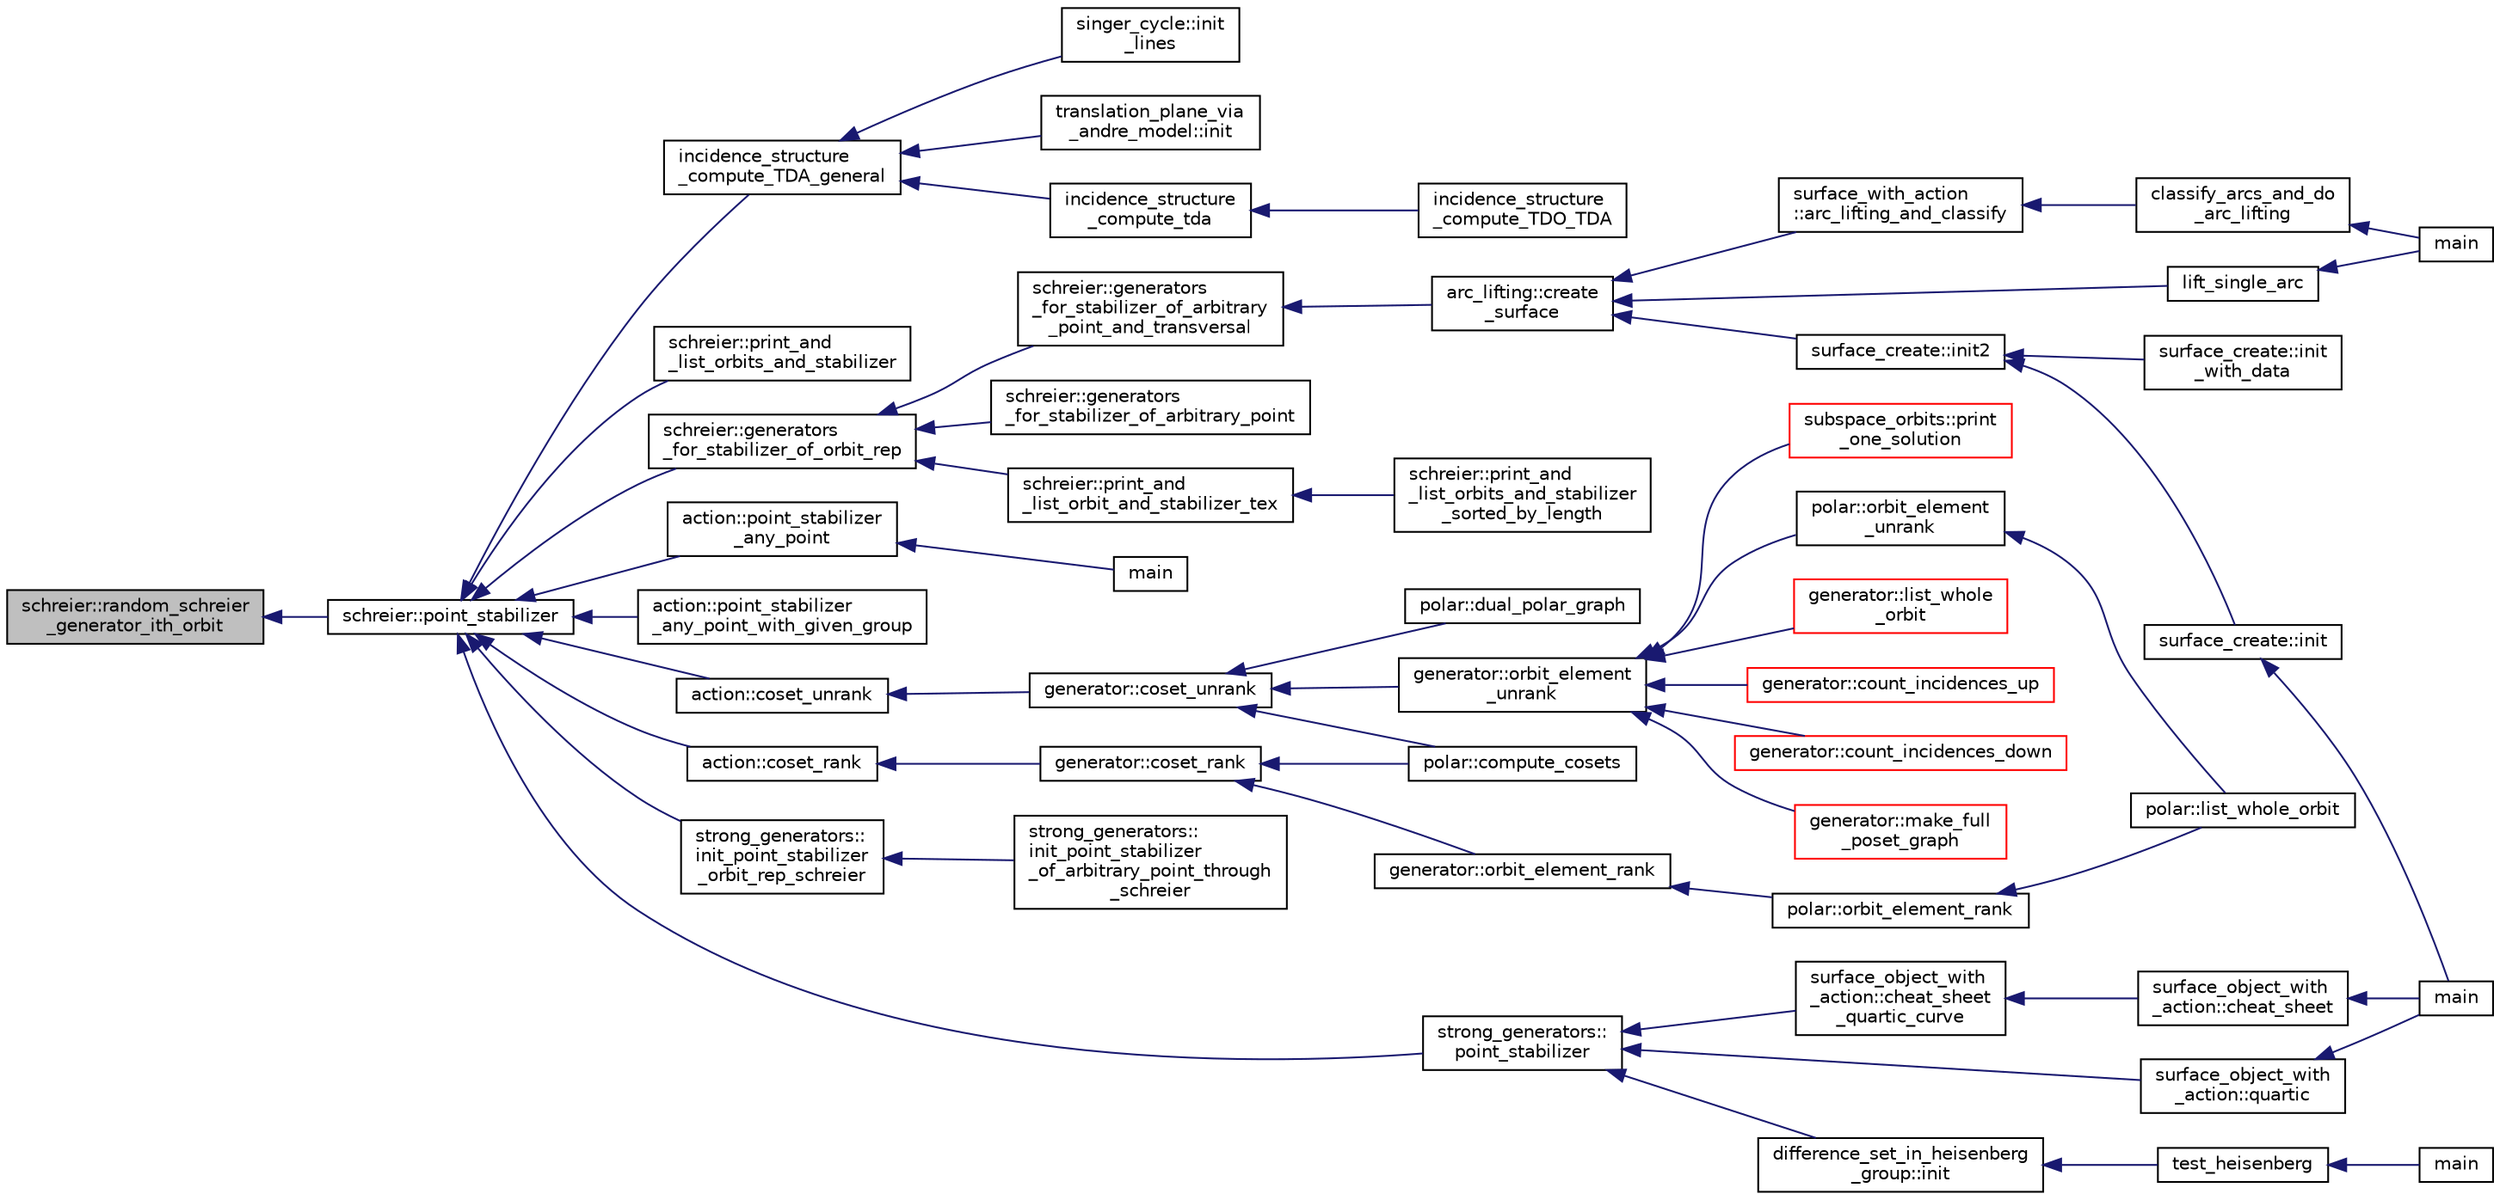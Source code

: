 digraph "schreier::random_schreier_generator_ith_orbit"
{
  edge [fontname="Helvetica",fontsize="10",labelfontname="Helvetica",labelfontsize="10"];
  node [fontname="Helvetica",fontsize="10",shape=record];
  rankdir="LR";
  Node5076 [label="schreier::random_schreier\l_generator_ith_orbit",height=0.2,width=0.4,color="black", fillcolor="grey75", style="filled", fontcolor="black"];
  Node5076 -> Node5077 [dir="back",color="midnightblue",fontsize="10",style="solid",fontname="Helvetica"];
  Node5077 [label="schreier::point_stabilizer",height=0.2,width=0.4,color="black", fillcolor="white", style="filled",URL="$d3/dd6/classschreier.html#a976a31dfe3238284d96fc200532c7077"];
  Node5077 -> Node5078 [dir="back",color="midnightblue",fontsize="10",style="solid",fontname="Helvetica"];
  Node5078 [label="incidence_structure\l_compute_TDA_general",height=0.2,width=0.4,color="black", fillcolor="white", style="filled",URL="$df/d74/tl__geometry_8h.html#a21ab759f6e646f3fe703c17f39361448"];
  Node5078 -> Node5079 [dir="back",color="midnightblue",fontsize="10",style="solid",fontname="Helvetica"];
  Node5079 [label="incidence_structure\l_compute_tda",height=0.2,width=0.4,color="black", fillcolor="white", style="filled",URL="$df/d74/tl__geometry_8h.html#ab3a7584f120bbaf752a5bd831d3ebf72"];
  Node5079 -> Node5080 [dir="back",color="midnightblue",fontsize="10",style="solid",fontname="Helvetica"];
  Node5080 [label="incidence_structure\l_compute_TDO_TDA",height=0.2,width=0.4,color="black", fillcolor="white", style="filled",URL="$df/d74/tl__geometry_8h.html#a63d0e7a207e173b92c0e560df4d8e980"];
  Node5078 -> Node5081 [dir="back",color="midnightblue",fontsize="10",style="solid",fontname="Helvetica"];
  Node5081 [label="singer_cycle::init\l_lines",height=0.2,width=0.4,color="black", fillcolor="white", style="filled",URL="$d8/d13/classsinger__cycle.html#a817cbf613596d5db2cf5e926db8fa328"];
  Node5078 -> Node5082 [dir="back",color="midnightblue",fontsize="10",style="solid",fontname="Helvetica"];
  Node5082 [label="translation_plane_via\l_andre_model::init",height=0.2,width=0.4,color="black", fillcolor="white", style="filled",URL="$d1/dcc/classtranslation__plane__via__andre__model.html#adb424599de168ade331979a9218ee07b"];
  Node5077 -> Node5083 [dir="back",color="midnightblue",fontsize="10",style="solid",fontname="Helvetica"];
  Node5083 [label="schreier::print_and\l_list_orbits_and_stabilizer",height=0.2,width=0.4,color="black", fillcolor="white", style="filled",URL="$d3/dd6/classschreier.html#ad6b4fa4094b8c359f67b73fa73d7a159"];
  Node5077 -> Node5084 [dir="back",color="midnightblue",fontsize="10",style="solid",fontname="Helvetica"];
  Node5084 [label="schreier::generators\l_for_stabilizer_of_orbit_rep",height=0.2,width=0.4,color="black", fillcolor="white", style="filled",URL="$d3/dd6/classschreier.html#afd6fcc50900894e183d838f09e840da6"];
  Node5084 -> Node5085 [dir="back",color="midnightblue",fontsize="10",style="solid",fontname="Helvetica"];
  Node5085 [label="schreier::print_and\l_list_orbit_and_stabilizer_tex",height=0.2,width=0.4,color="black", fillcolor="white", style="filled",URL="$d3/dd6/classschreier.html#a52098502f3919b9b57e1ebb4feba42bb"];
  Node5085 -> Node5086 [dir="back",color="midnightblue",fontsize="10",style="solid",fontname="Helvetica"];
  Node5086 [label="schreier::print_and\l_list_orbits_and_stabilizer\l_sorted_by_length",height=0.2,width=0.4,color="black", fillcolor="white", style="filled",URL="$d3/dd6/classschreier.html#ab8afe2cb22f49ac1baae07143a6bb3fb"];
  Node5084 -> Node5087 [dir="back",color="midnightblue",fontsize="10",style="solid",fontname="Helvetica"];
  Node5087 [label="schreier::generators\l_for_stabilizer_of_arbitrary\l_point_and_transversal",height=0.2,width=0.4,color="black", fillcolor="white", style="filled",URL="$d3/dd6/classschreier.html#a63e4acebeefabb5a5dd6f4c2a60398f5"];
  Node5087 -> Node5088 [dir="back",color="midnightblue",fontsize="10",style="solid",fontname="Helvetica"];
  Node5088 [label="arc_lifting::create\l_surface",height=0.2,width=0.4,color="black", fillcolor="white", style="filled",URL="$dc/db7/classarc__lifting.html#a2b1fd46281de9ff3fef00fc122d39b2b"];
  Node5088 -> Node5089 [dir="back",color="midnightblue",fontsize="10",style="solid",fontname="Helvetica"];
  Node5089 [label="lift_single_arc",height=0.2,width=0.4,color="black", fillcolor="white", style="filled",URL="$d6/dc3/arc__lifting__main_8_c.html#a0bdc148f70112959722a40cf9758d54b"];
  Node5089 -> Node5090 [dir="back",color="midnightblue",fontsize="10",style="solid",fontname="Helvetica"];
  Node5090 [label="main",height=0.2,width=0.4,color="black", fillcolor="white", style="filled",URL="$d6/dc3/arc__lifting__main_8_c.html#a217dbf8b442f20279ea00b898af96f52"];
  Node5088 -> Node5091 [dir="back",color="midnightblue",fontsize="10",style="solid",fontname="Helvetica"];
  Node5091 [label="surface_create::init2",height=0.2,width=0.4,color="black", fillcolor="white", style="filled",URL="$de/da4/classsurface__create.html#a0d600640f7dd62d5a6c36443effdab59"];
  Node5091 -> Node5092 [dir="back",color="midnightblue",fontsize="10",style="solid",fontname="Helvetica"];
  Node5092 [label="surface_create::init\l_with_data",height=0.2,width=0.4,color="black", fillcolor="white", style="filled",URL="$de/da4/classsurface__create.html#a9226f687139676532adb1aa971fbade2"];
  Node5091 -> Node5093 [dir="back",color="midnightblue",fontsize="10",style="solid",fontname="Helvetica"];
  Node5093 [label="surface_create::init",height=0.2,width=0.4,color="black", fillcolor="white", style="filled",URL="$de/da4/classsurface__create.html#ab0db5c12825f778e3caf8aa4da02eb06"];
  Node5093 -> Node5094 [dir="back",color="midnightblue",fontsize="10",style="solid",fontname="Helvetica"];
  Node5094 [label="main",height=0.2,width=0.4,color="black", fillcolor="white", style="filled",URL="$d2/dfa/create__surface__main_8_c.html#a217dbf8b442f20279ea00b898af96f52"];
  Node5088 -> Node5095 [dir="back",color="midnightblue",fontsize="10",style="solid",fontname="Helvetica"];
  Node5095 [label="surface_with_action\l::arc_lifting_and_classify",height=0.2,width=0.4,color="black", fillcolor="white", style="filled",URL="$d8/df9/classsurface__with__action.html#a62a3948f830c59e09ef94937650a07a4"];
  Node5095 -> Node5096 [dir="back",color="midnightblue",fontsize="10",style="solid",fontname="Helvetica"];
  Node5096 [label="classify_arcs_and_do\l_arc_lifting",height=0.2,width=0.4,color="black", fillcolor="white", style="filled",URL="$d6/dc3/arc__lifting__main_8_c.html#afdd7be16f16b8c71e9a72fe5f6a0b59c"];
  Node5096 -> Node5090 [dir="back",color="midnightblue",fontsize="10",style="solid",fontname="Helvetica"];
  Node5084 -> Node5097 [dir="back",color="midnightblue",fontsize="10",style="solid",fontname="Helvetica"];
  Node5097 [label="schreier::generators\l_for_stabilizer_of_arbitrary_point",height=0.2,width=0.4,color="black", fillcolor="white", style="filled",URL="$d3/dd6/classschreier.html#aa6cc932d095c7acfbc2f764828fde3f8"];
  Node5077 -> Node5098 [dir="back",color="midnightblue",fontsize="10",style="solid",fontname="Helvetica"];
  Node5098 [label="action::point_stabilizer\l_any_point",height=0.2,width=0.4,color="black", fillcolor="white", style="filled",URL="$d2/d86/classaction.html#a32ab18e3be9f4412d340ee94de405c13"];
  Node5098 -> Node5099 [dir="back",color="midnightblue",fontsize="10",style="solid",fontname="Helvetica"];
  Node5099 [label="main",height=0.2,width=0.4,color="black", fillcolor="white", style="filled",URL="$d2/dfa/draw__colored__graph_8_c.html#a3c04138a5bfe5d72780bb7e82a18e627"];
  Node5077 -> Node5100 [dir="back",color="midnightblue",fontsize="10",style="solid",fontname="Helvetica"];
  Node5100 [label="action::point_stabilizer\l_any_point_with_given_group",height=0.2,width=0.4,color="black", fillcolor="white", style="filled",URL="$d2/d86/classaction.html#a4892e0399ba1be9d5f0aae001f18d663"];
  Node5077 -> Node5101 [dir="back",color="midnightblue",fontsize="10",style="solid",fontname="Helvetica"];
  Node5101 [label="action::coset_unrank",height=0.2,width=0.4,color="black", fillcolor="white", style="filled",URL="$d2/d86/classaction.html#aeabf488f671d4e77a8a892eb58d82b34"];
  Node5101 -> Node5102 [dir="back",color="midnightblue",fontsize="10",style="solid",fontname="Helvetica"];
  Node5102 [label="generator::coset_unrank",height=0.2,width=0.4,color="black", fillcolor="white", style="filled",URL="$d7/d73/classgenerator.html#a489f02ee804f130f666029a46020aaf6"];
  Node5102 -> Node5103 [dir="back",color="midnightblue",fontsize="10",style="solid",fontname="Helvetica"];
  Node5103 [label="polar::compute_cosets",height=0.2,width=0.4,color="black", fillcolor="white", style="filled",URL="$da/d1c/classpolar.html#a1fae83636607982bad299fd84380fc40"];
  Node5102 -> Node5104 [dir="back",color="midnightblue",fontsize="10",style="solid",fontname="Helvetica"];
  Node5104 [label="polar::dual_polar_graph",height=0.2,width=0.4,color="black", fillcolor="white", style="filled",URL="$da/d1c/classpolar.html#a6e5e2b0d9d3447cac72cb82ce3d2e9e5"];
  Node5102 -> Node5105 [dir="back",color="midnightblue",fontsize="10",style="solid",fontname="Helvetica"];
  Node5105 [label="generator::orbit_element\l_unrank",height=0.2,width=0.4,color="black", fillcolor="white", style="filled",URL="$d7/d73/classgenerator.html#a26a8d0b1964170e19dcbd37fa0a4957f"];
  Node5105 -> Node5106 [dir="back",color="midnightblue",fontsize="10",style="solid",fontname="Helvetica"];
  Node5106 [label="polar::orbit_element\l_unrank",height=0.2,width=0.4,color="black", fillcolor="white", style="filled",URL="$da/d1c/classpolar.html#abcc67b841c60f84478e531f9facf0b82"];
  Node5106 -> Node5107 [dir="back",color="midnightblue",fontsize="10",style="solid",fontname="Helvetica"];
  Node5107 [label="polar::list_whole_orbit",height=0.2,width=0.4,color="black", fillcolor="white", style="filled",URL="$da/d1c/classpolar.html#a26f04b7c75e45604ab772931ed2916fd"];
  Node5105 -> Node5108 [dir="back",color="midnightblue",fontsize="10",style="solid",fontname="Helvetica"];
  Node5108 [label="generator::list_whole\l_orbit",height=0.2,width=0.4,color="red", fillcolor="white", style="filled",URL="$d7/d73/classgenerator.html#aa102d1c1e32f0cd1dafeab1e0d1c18c1"];
  Node5105 -> Node5120 [dir="back",color="midnightblue",fontsize="10",style="solid",fontname="Helvetica"];
  Node5120 [label="generator::count_incidences_up",height=0.2,width=0.4,color="red", fillcolor="white", style="filled",URL="$d7/d73/classgenerator.html#a9d833d8494072c07de28b8f0e9b8155d"];
  Node5105 -> Node5123 [dir="back",color="midnightblue",fontsize="10",style="solid",fontname="Helvetica"];
  Node5123 [label="generator::count_incidences_down",height=0.2,width=0.4,color="red", fillcolor="white", style="filled",URL="$d7/d73/classgenerator.html#aef9312d2eab8e5ff47228fc5cdab3262"];
  Node5105 -> Node5126 [dir="back",color="midnightblue",fontsize="10",style="solid",fontname="Helvetica"];
  Node5126 [label="generator::make_full\l_poset_graph",height=0.2,width=0.4,color="red", fillcolor="white", style="filled",URL="$d7/d73/classgenerator.html#ab6415c4a8fbcc54c470448935a95aa56"];
  Node5105 -> Node5128 [dir="back",color="midnightblue",fontsize="10",style="solid",fontname="Helvetica"];
  Node5128 [label="subspace_orbits::print\l_one_solution",height=0.2,width=0.4,color="red", fillcolor="white", style="filled",URL="$d2/d9f/classsubspace__orbits.html#a9047cdfdfc64339f714ffe5e12a4b35f"];
  Node5077 -> Node5130 [dir="back",color="midnightblue",fontsize="10",style="solid",fontname="Helvetica"];
  Node5130 [label="action::coset_rank",height=0.2,width=0.4,color="black", fillcolor="white", style="filled",URL="$d2/d86/classaction.html#a5757c5b9562366be88526cc943c015e0"];
  Node5130 -> Node5131 [dir="back",color="midnightblue",fontsize="10",style="solid",fontname="Helvetica"];
  Node5131 [label="generator::coset_rank",height=0.2,width=0.4,color="black", fillcolor="white", style="filled",URL="$d7/d73/classgenerator.html#aee00240c0ae71885dd9d23b5423c56d9"];
  Node5131 -> Node5103 [dir="back",color="midnightblue",fontsize="10",style="solid",fontname="Helvetica"];
  Node5131 -> Node5132 [dir="back",color="midnightblue",fontsize="10",style="solid",fontname="Helvetica"];
  Node5132 [label="generator::orbit_element_rank",height=0.2,width=0.4,color="black", fillcolor="white", style="filled",URL="$d7/d73/classgenerator.html#a98e10a923dffa737fdb6ebc703d53fae"];
  Node5132 -> Node5133 [dir="back",color="midnightblue",fontsize="10",style="solid",fontname="Helvetica"];
  Node5133 [label="polar::orbit_element_rank",height=0.2,width=0.4,color="black", fillcolor="white", style="filled",URL="$da/d1c/classpolar.html#a70551ff23175b280b66bce27fe200275"];
  Node5133 -> Node5107 [dir="back",color="midnightblue",fontsize="10",style="solid",fontname="Helvetica"];
  Node5077 -> Node5134 [dir="back",color="midnightblue",fontsize="10",style="solid",fontname="Helvetica"];
  Node5134 [label="strong_generators::\linit_point_stabilizer\l_orbit_rep_schreier",height=0.2,width=0.4,color="black", fillcolor="white", style="filled",URL="$dc/d09/classstrong__generators.html#abca7016c4618063c8c65a62c4ca889b9"];
  Node5134 -> Node5135 [dir="back",color="midnightblue",fontsize="10",style="solid",fontname="Helvetica"];
  Node5135 [label="strong_generators::\linit_point_stabilizer\l_of_arbitrary_point_through\l_schreier",height=0.2,width=0.4,color="black", fillcolor="white", style="filled",URL="$dc/d09/classstrong__generators.html#a51fbf5e2eeb7ad0c700315ccb4001781"];
  Node5077 -> Node5136 [dir="back",color="midnightblue",fontsize="10",style="solid",fontname="Helvetica"];
  Node5136 [label="strong_generators::\lpoint_stabilizer",height=0.2,width=0.4,color="black", fillcolor="white", style="filled",URL="$dc/d09/classstrong__generators.html#ad7ce398640e75836a6a4dde4e305e9e0"];
  Node5136 -> Node5137 [dir="back",color="midnightblue",fontsize="10",style="solid",fontname="Helvetica"];
  Node5137 [label="difference_set_in_heisenberg\l_group::init",height=0.2,width=0.4,color="black", fillcolor="white", style="filled",URL="$de/d8a/classdifference__set__in__heisenberg__group.html#ab44797f49aa0c8858e79cdb118c0bfd4"];
  Node5137 -> Node5138 [dir="back",color="midnightblue",fontsize="10",style="solid",fontname="Helvetica"];
  Node5138 [label="test_heisenberg",height=0.2,width=0.4,color="black", fillcolor="white", style="filled",URL="$d7/db9/tao_8_c.html#a87d0c5c3b1f228ddbc4f326d3b662c24"];
  Node5138 -> Node5139 [dir="back",color="midnightblue",fontsize="10",style="solid",fontname="Helvetica"];
  Node5139 [label="main",height=0.2,width=0.4,color="black", fillcolor="white", style="filled",URL="$d7/db9/tao_8_c.html#a3c04138a5bfe5d72780bb7e82a18e627"];
  Node5136 -> Node5140 [dir="back",color="midnightblue",fontsize="10",style="solid",fontname="Helvetica"];
  Node5140 [label="surface_object_with\l_action::quartic",height=0.2,width=0.4,color="black", fillcolor="white", style="filled",URL="$db/d28/classsurface__object__with__action.html#a0143b698eb050332a79ed95f7d274ada"];
  Node5140 -> Node5094 [dir="back",color="midnightblue",fontsize="10",style="solid",fontname="Helvetica"];
  Node5136 -> Node5141 [dir="back",color="midnightblue",fontsize="10",style="solid",fontname="Helvetica"];
  Node5141 [label="surface_object_with\l_action::cheat_sheet\l_quartic_curve",height=0.2,width=0.4,color="black", fillcolor="white", style="filled",URL="$db/d28/classsurface__object__with__action.html#a7f42e37fc76dd9b6b113e35c2b886b36"];
  Node5141 -> Node5142 [dir="back",color="midnightblue",fontsize="10",style="solid",fontname="Helvetica"];
  Node5142 [label="surface_object_with\l_action::cheat_sheet",height=0.2,width=0.4,color="black", fillcolor="white", style="filled",URL="$db/d28/classsurface__object__with__action.html#a13371a6bb26f27759adcc0f7292b12d2"];
  Node5142 -> Node5094 [dir="back",color="midnightblue",fontsize="10",style="solid",fontname="Helvetica"];
}
